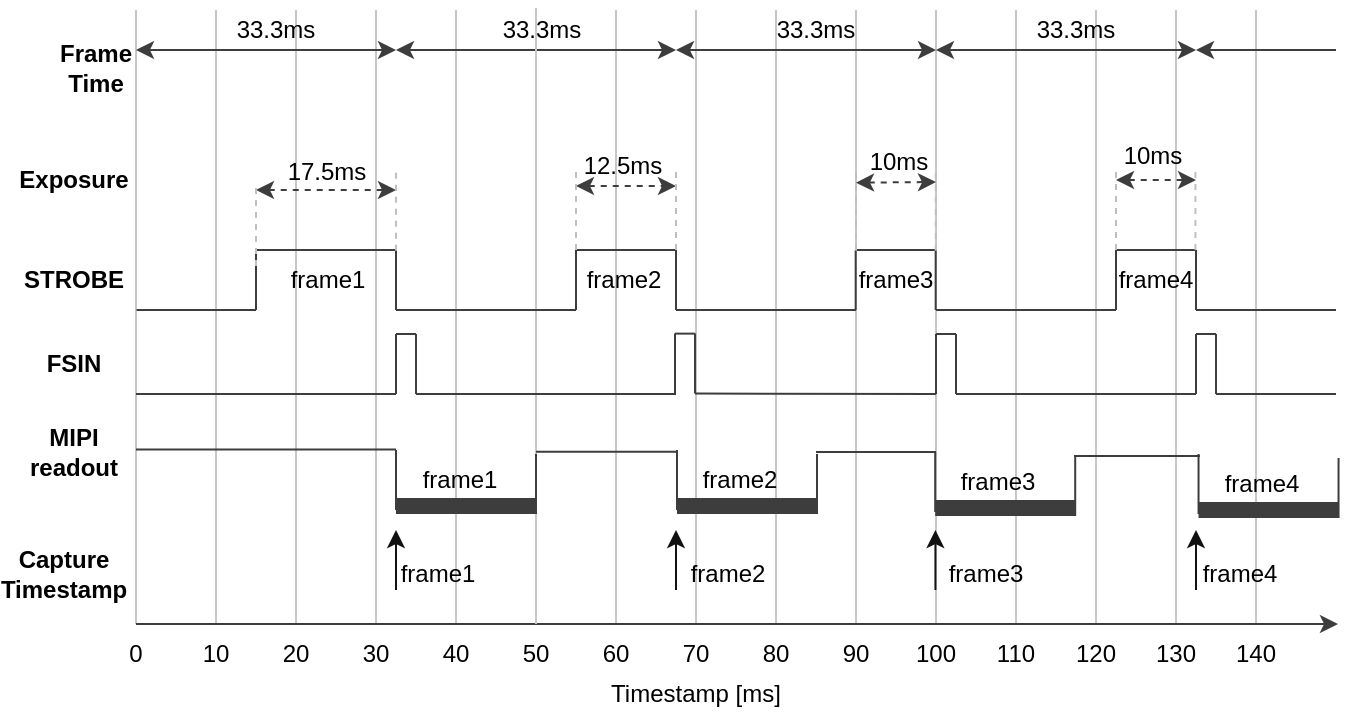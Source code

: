 <mxfile version="20.3.3" type="device"><diagram id="ZfFz8FX2KWRzMvGw99M6" name="Page-1"><mxGraphModel dx="836" dy="442" grid="1" gridSize="10" guides="1" tooltips="1" connect="1" arrows="1" fold="1" page="1" pageScale="1" pageWidth="850" pageHeight="1100" math="0" shadow="0"><root><mxCell id="0"/><mxCell id="1" parent="0"/><mxCell id="2MlRJaXZFY16h2iLMxN5-1" value="" style="endArrow=none;html=1;rounded=0;strokeColor=#C7C7C7;exitX=0.5;exitY=0;exitDx=0;exitDy=0;" parent="1" source="2MlRJaXZFY16h2iLMxN5-36" edge="1"><mxGeometry width="50" height="50" relative="1" as="geometry"><mxPoint x="160" y="520" as="sourcePoint"/><mxPoint x="160" y="120" as="targetPoint"/></mxGeometry></mxCell><mxCell id="2MlRJaXZFY16h2iLMxN5-2" value="" style="endArrow=none;html=1;rounded=0;strokeColor=#C7C7C7;exitX=0.5;exitY=0;exitDx=0;exitDy=0;" parent="1" source="2MlRJaXZFY16h2iLMxN5-17" edge="1"><mxGeometry width="50" height="50" relative="1" as="geometry"><mxPoint x="200" y="390" as="sourcePoint"/><mxPoint x="200" y="120" as="targetPoint"/></mxGeometry></mxCell><mxCell id="2MlRJaXZFY16h2iLMxN5-3" value="" style="endArrow=none;html=1;rounded=0;strokeColor=#C7C7C7;exitX=0.5;exitY=0;exitDx=0;exitDy=0;" parent="1" source="2MlRJaXZFY16h2iLMxN5-18" edge="1"><mxGeometry width="50" height="50" relative="1" as="geometry"><mxPoint x="240" y="390" as="sourcePoint"/><mxPoint x="240" y="120" as="targetPoint"/></mxGeometry></mxCell><mxCell id="2MlRJaXZFY16h2iLMxN5-4" value="" style="endArrow=none;html=1;rounded=0;strokeColor=#C7C7C7;exitX=0.5;exitY=0;exitDx=0;exitDy=0;" parent="1" source="2MlRJaXZFY16h2iLMxN5-19" edge="1"><mxGeometry width="50" height="50" relative="1" as="geometry"><mxPoint x="280" y="520" as="sourcePoint"/><mxPoint x="280" y="120" as="targetPoint"/></mxGeometry></mxCell><mxCell id="2MlRJaXZFY16h2iLMxN5-5" value="" style="endArrow=none;html=1;rounded=0;strokeColor=#C7C7C7;exitX=0.5;exitY=0;exitDx=0;exitDy=0;" parent="1" source="2MlRJaXZFY16h2iLMxN5-22" edge="1"><mxGeometry width="50" height="50" relative="1" as="geometry"><mxPoint x="320" y="520" as="sourcePoint"/><mxPoint x="320" y="120" as="targetPoint"/></mxGeometry></mxCell><mxCell id="2MlRJaXZFY16h2iLMxN5-7" value="" style="endArrow=none;html=1;rounded=0;strokeColor=#C7C7C7;exitX=0.5;exitY=0;exitDx=0;exitDy=0;" parent="1" source="2MlRJaXZFY16h2iLMxN5-24" edge="1"><mxGeometry width="50" height="50" relative="1" as="geometry"><mxPoint x="400" y="520" as="sourcePoint"/><mxPoint x="400" y="120" as="targetPoint"/></mxGeometry></mxCell><mxCell id="2MlRJaXZFY16h2iLMxN5-8" value="" style="endArrow=none;html=1;rounded=0;strokeColor=#C7C7C7;exitX=0.5;exitY=0;exitDx=0;exitDy=0;" parent="1" source="2MlRJaXZFY16h2iLMxN5-25" edge="1"><mxGeometry width="50" height="50" relative="1" as="geometry"><mxPoint x="440" y="520" as="sourcePoint"/><mxPoint x="440" y="120" as="targetPoint"/></mxGeometry></mxCell><mxCell id="2MlRJaXZFY16h2iLMxN5-9" value="" style="endArrow=none;html=1;rounded=0;strokeColor=#C7C7C7;exitX=0.5;exitY=0;exitDx=0;exitDy=0;" parent="1" source="2MlRJaXZFY16h2iLMxN5-26" edge="1"><mxGeometry width="50" height="50" relative="1" as="geometry"><mxPoint x="480" y="520" as="sourcePoint"/><mxPoint x="480" y="120" as="targetPoint"/></mxGeometry></mxCell><mxCell id="2MlRJaXZFY16h2iLMxN5-10" value="" style="endArrow=none;html=1;rounded=0;strokeColor=#C7C7C7;" parent="1" source="2MlRJaXZFY16h2iLMxN5-27" edge="1"><mxGeometry width="50" height="50" relative="1" as="geometry"><mxPoint x="520" y="520" as="sourcePoint"/><mxPoint x="520" y="120" as="targetPoint"/></mxGeometry></mxCell><mxCell id="2MlRJaXZFY16h2iLMxN5-11" value="" style="endArrow=none;html=1;rounded=0;strokeColor=#C7C7C7;exitX=0.5;exitY=0;exitDx=0;exitDy=0;" parent="1" source="2MlRJaXZFY16h2iLMxN5-28" edge="1"><mxGeometry width="50" height="50" relative="1" as="geometry"><mxPoint x="560" y="380" as="sourcePoint"/><mxPoint x="560" y="120" as="targetPoint"/></mxGeometry></mxCell><mxCell id="2MlRJaXZFY16h2iLMxN5-12" value="" style="endArrow=none;html=1;rounded=0;strokeColor=#C7C7C7;exitX=0.5;exitY=0;exitDx=0;exitDy=0;" parent="1" source="2MlRJaXZFY16h2iLMxN5-29" edge="1"><mxGeometry width="50" height="50" relative="1" as="geometry"><mxPoint x="600" y="520" as="sourcePoint"/><mxPoint x="600" y="120" as="targetPoint"/></mxGeometry></mxCell><mxCell id="2MlRJaXZFY16h2iLMxN5-13" value="" style="endArrow=none;html=1;rounded=0;strokeColor=#C7C7C7;exitX=0.5;exitY=0;exitDx=0;exitDy=0;" parent="1" source="2MlRJaXZFY16h2iLMxN5-30" edge="1"><mxGeometry width="50" height="50" relative="1" as="geometry"><mxPoint x="640" y="520" as="sourcePoint"/><mxPoint x="640" y="120" as="targetPoint"/></mxGeometry></mxCell><mxCell id="2MlRJaXZFY16h2iLMxN5-14" value="" style="endArrow=none;html=1;rounded=0;strokeColor=#C7C7C7;exitX=0.5;exitY=0;exitDx=0;exitDy=0;" parent="1" source="2MlRJaXZFY16h2iLMxN5-31" edge="1"><mxGeometry width="50" height="50" relative="1" as="geometry"><mxPoint x="680" y="520" as="sourcePoint"/><mxPoint x="680" y="120" as="targetPoint"/></mxGeometry></mxCell><mxCell id="2MlRJaXZFY16h2iLMxN5-15" value="" style="endArrow=none;html=1;rounded=0;strokeColor=#C7C7C7;exitX=0.5;exitY=0;exitDx=0;exitDy=0;" parent="1" source="2MlRJaXZFY16h2iLMxN5-32" edge="1"><mxGeometry width="50" height="50" relative="1" as="geometry"><mxPoint x="720" y="520" as="sourcePoint"/><mxPoint x="720" y="120" as="targetPoint"/></mxGeometry></mxCell><mxCell id="2MlRJaXZFY16h2iLMxN5-17" value="&lt;div&gt;10&lt;/div&gt;" style="text;html=1;strokeColor=none;fillColor=none;align=center;verticalAlign=middle;whiteSpace=wrap;rounded=0;" parent="1" vertex="1"><mxGeometry x="170" y="427" width="60" height="30" as="geometry"/></mxCell><mxCell id="2MlRJaXZFY16h2iLMxN5-18" value="&lt;div&gt;20&lt;/div&gt;" style="text;html=1;strokeColor=none;fillColor=none;align=center;verticalAlign=middle;whiteSpace=wrap;rounded=0;" parent="1" vertex="1"><mxGeometry x="210" y="427" width="60" height="30" as="geometry"/></mxCell><mxCell id="2MlRJaXZFY16h2iLMxN5-19" value="30" style="text;html=1;strokeColor=none;fillColor=none;align=center;verticalAlign=middle;whiteSpace=wrap;rounded=0;" parent="1" vertex="1"><mxGeometry x="250" y="427" width="60" height="30" as="geometry"/></mxCell><mxCell id="2MlRJaXZFY16h2iLMxN5-20" value="" style="endArrow=classic;html=1;rounded=0;strokeColor=#3D3D3D;strokeWidth=1;entryX=1;entryY=0;entryDx=0;entryDy=0;exitX=0.5;exitY=0;exitDx=0;exitDy=0;" parent="1" source="2MlRJaXZFY16h2iLMxN5-36" edge="1"><mxGeometry width="50" height="50" relative="1" as="geometry"><mxPoint x="171" y="427" as="sourcePoint"/><mxPoint x="761" y="427.0" as="targetPoint"/></mxGeometry></mxCell><mxCell id="2MlRJaXZFY16h2iLMxN5-21" value="Timestamp [ms]" style="text;html=1;strokeColor=none;fillColor=none;align=center;verticalAlign=middle;whiteSpace=wrap;rounded=0;" parent="1" vertex="1"><mxGeometry x="390" y="447" width="100" height="30" as="geometry"/></mxCell><mxCell id="2MlRJaXZFY16h2iLMxN5-22" value="40" style="text;html=1;strokeColor=none;fillColor=none;align=center;verticalAlign=middle;whiteSpace=wrap;rounded=0;" parent="1" vertex="1"><mxGeometry x="290" y="427" width="60" height="30" as="geometry"/></mxCell><mxCell id="2MlRJaXZFY16h2iLMxN5-23" value="50" style="text;html=1;strokeColor=none;fillColor=none;align=center;verticalAlign=middle;whiteSpace=wrap;rounded=0;" parent="1" vertex="1"><mxGeometry x="330" y="427" width="60" height="30" as="geometry"/></mxCell><mxCell id="2MlRJaXZFY16h2iLMxN5-24" value="60" style="text;html=1;strokeColor=none;fillColor=none;align=center;verticalAlign=middle;whiteSpace=wrap;rounded=0;" parent="1" vertex="1"><mxGeometry x="370" y="427" width="60" height="30" as="geometry"/></mxCell><mxCell id="2MlRJaXZFY16h2iLMxN5-25" value="70" style="text;html=1;strokeColor=none;fillColor=none;align=center;verticalAlign=middle;whiteSpace=wrap;rounded=0;" parent="1" vertex="1"><mxGeometry x="410" y="427" width="60" height="30" as="geometry"/></mxCell><mxCell id="2MlRJaXZFY16h2iLMxN5-26" value="80" style="text;html=1;strokeColor=none;fillColor=none;align=center;verticalAlign=middle;whiteSpace=wrap;rounded=0;" parent="1" vertex="1"><mxGeometry x="450" y="427" width="60" height="30" as="geometry"/></mxCell><mxCell id="2MlRJaXZFY16h2iLMxN5-27" value="90" style="text;html=1;strokeColor=none;fillColor=none;align=center;verticalAlign=middle;whiteSpace=wrap;rounded=0;" parent="1" vertex="1"><mxGeometry x="490" y="427" width="60" height="30" as="geometry"/></mxCell><mxCell id="2MlRJaXZFY16h2iLMxN5-28" value="100" style="text;html=1;strokeColor=none;fillColor=none;align=center;verticalAlign=middle;whiteSpace=wrap;rounded=0;" parent="1" vertex="1"><mxGeometry x="530" y="427" width="60" height="30" as="geometry"/></mxCell><mxCell id="2MlRJaXZFY16h2iLMxN5-29" value="110" style="text;html=1;strokeColor=none;fillColor=none;align=center;verticalAlign=middle;whiteSpace=wrap;rounded=0;" parent="1" vertex="1"><mxGeometry x="570" y="427" width="60" height="30" as="geometry"/></mxCell><mxCell id="2MlRJaXZFY16h2iLMxN5-30" value="120" style="text;html=1;strokeColor=none;fillColor=none;align=center;verticalAlign=middle;whiteSpace=wrap;rounded=0;" parent="1" vertex="1"><mxGeometry x="610" y="427" width="60" height="30" as="geometry"/></mxCell><mxCell id="2MlRJaXZFY16h2iLMxN5-31" value="130" style="text;html=1;strokeColor=none;fillColor=none;align=center;verticalAlign=middle;whiteSpace=wrap;rounded=0;" parent="1" vertex="1"><mxGeometry x="650" y="427" width="60" height="30" as="geometry"/></mxCell><mxCell id="2MlRJaXZFY16h2iLMxN5-32" value="140" style="text;html=1;strokeColor=none;fillColor=none;align=center;verticalAlign=middle;whiteSpace=wrap;rounded=0;" parent="1" vertex="1"><mxGeometry x="690" y="427" width="60" height="30" as="geometry"/></mxCell><mxCell id="2MlRJaXZFY16h2iLMxN5-36" value="0" style="text;html=1;strokeColor=none;fillColor=none;align=center;verticalAlign=middle;whiteSpace=wrap;rounded=0;" parent="1" vertex="1"><mxGeometry x="130" y="427" width="60" height="30" as="geometry"/></mxCell><mxCell id="2MlRJaXZFY16h2iLMxN5-37" value="" style="endArrow=classic;startArrow=classic;html=1;rounded=0;strokeColor=#3D3D3D;strokeWidth=1;" parent="1" edge="1"><mxGeometry width="50" height="50" relative="1" as="geometry"><mxPoint x="160" y="140" as="sourcePoint"/><mxPoint x="290" y="140" as="targetPoint"/></mxGeometry></mxCell><mxCell id="2MlRJaXZFY16h2iLMxN5-38" value="" style="endArrow=classic;startArrow=classic;html=1;rounded=0;strokeColor=#3D3D3D;strokeWidth=1;" parent="1" edge="1"><mxGeometry width="50" height="50" relative="1" as="geometry"><mxPoint x="290" y="140" as="sourcePoint"/><mxPoint x="430" y="140" as="targetPoint"/></mxGeometry></mxCell><mxCell id="2MlRJaXZFY16h2iLMxN5-39" value="" style="endArrow=classic;startArrow=classic;html=1;rounded=0;strokeColor=#3D3D3D;strokeWidth=1;" parent="1" edge="1"><mxGeometry width="50" height="50" relative="1" as="geometry"><mxPoint x="430" y="140" as="sourcePoint"/><mxPoint x="560" y="140" as="targetPoint"/></mxGeometry></mxCell><mxCell id="2MlRJaXZFY16h2iLMxN5-40" value="" style="endArrow=classic;startArrow=classic;html=1;rounded=0;strokeColor=#3D3D3D;strokeWidth=1;" parent="1" edge="1"><mxGeometry width="50" height="50" relative="1" as="geometry"><mxPoint x="560" y="140" as="sourcePoint"/><mxPoint x="690" y="140" as="targetPoint"/></mxGeometry></mxCell><mxCell id="2MlRJaXZFY16h2iLMxN5-44" value="33.3ms" style="text;html=1;strokeColor=none;fillColor=none;align=center;verticalAlign=middle;whiteSpace=wrap;rounded=0;" parent="1" vertex="1"><mxGeometry x="200" y="115" width="60" height="30" as="geometry"/></mxCell><mxCell id="2MlRJaXZFY16h2iLMxN5-45" value="33.3ms" style="text;html=1;strokeColor=none;fillColor=none;align=center;verticalAlign=middle;whiteSpace=wrap;rounded=0;" parent="1" vertex="1"><mxGeometry x="333" y="115" width="60" height="30" as="geometry"/></mxCell><mxCell id="2MlRJaXZFY16h2iLMxN5-46" value="" style="endArrow=none;html=1;rounded=0;strokeColor=#C7C7C7;exitX=0.5;exitY=0;exitDx=0;exitDy=0;" parent="1" source="2MlRJaXZFY16h2iLMxN5-23" edge="1"><mxGeometry width="50" height="50" relative="1" as="geometry"><mxPoint x="360" y="430" as="sourcePoint"/><mxPoint x="360" y="119" as="targetPoint"/></mxGeometry></mxCell><mxCell id="2MlRJaXZFY16h2iLMxN5-49" value="33.3ms" style="text;html=1;strokeColor=none;fillColor=none;align=center;verticalAlign=middle;whiteSpace=wrap;rounded=0;" parent="1" vertex="1"><mxGeometry x="470" y="115" width="60" height="30" as="geometry"/></mxCell><mxCell id="2MlRJaXZFY16h2iLMxN5-50" value="33.3ms" style="text;html=1;strokeColor=none;fillColor=none;align=center;verticalAlign=middle;whiteSpace=wrap;rounded=0;" parent="1" vertex="1"><mxGeometry x="600" y="115" width="60" height="30" as="geometry"/></mxCell><mxCell id="2MlRJaXZFY16h2iLMxN5-51" value="" style="endArrow=classic;html=1;rounded=0;strokeColor=#3D3D3D;strokeWidth=1;" parent="1" edge="1"><mxGeometry width="50" height="50" relative="1" as="geometry"><mxPoint x="760" y="140" as="sourcePoint"/><mxPoint x="690" y="140" as="targetPoint"/></mxGeometry></mxCell><mxCell id="2MlRJaXZFY16h2iLMxN5-52" value="Exposure" style="text;html=1;strokeColor=none;fillColor=none;align=center;verticalAlign=middle;whiteSpace=wrap;rounded=0;fontStyle=1" parent="1" vertex="1"><mxGeometry x="99" y="190" width="60" height="30" as="geometry"/></mxCell><mxCell id="2MlRJaXZFY16h2iLMxN5-53" value="&lt;b&gt;Frame Time&lt;/b&gt;" style="text;html=1;strokeColor=none;fillColor=none;align=center;verticalAlign=middle;whiteSpace=wrap;rounded=0;" parent="1" vertex="1"><mxGeometry x="110" y="134" width="60" height="30" as="geometry"/></mxCell><mxCell id="2MlRJaXZFY16h2iLMxN5-54" value="STROBE" style="text;html=1;strokeColor=none;fillColor=none;align=center;verticalAlign=middle;whiteSpace=wrap;rounded=0;fontStyle=1" parent="1" vertex="1"><mxGeometry x="99" y="240" width="60" height="30" as="geometry"/></mxCell><mxCell id="2MlRJaXZFY16h2iLMxN5-55" value="&lt;div&gt;MIPI&lt;/div&gt;&lt;div&gt;readout&lt;br&gt;&lt;/div&gt;" style="text;html=1;strokeColor=none;fillColor=none;align=center;verticalAlign=middle;whiteSpace=wrap;rounded=0;fontStyle=1" parent="1" vertex="1"><mxGeometry x="99" y="326" width="60" height="30" as="geometry"/></mxCell><mxCell id="2MlRJaXZFY16h2iLMxN5-56" value="&lt;div&gt;Capture&lt;/div&gt;&lt;div&gt;Timestamp&lt;br&gt;&lt;/div&gt;" style="text;html=1;strokeColor=none;fillColor=none;align=center;verticalAlign=middle;whiteSpace=wrap;rounded=0;fontStyle=1" parent="1" vertex="1"><mxGeometry x="94" y="387" width="60" height="30" as="geometry"/></mxCell><mxCell id="2MlRJaXZFY16h2iLMxN5-58" value="" style="endArrow=none;html=1;rounded=0;strokeColor=#3D3D3D;strokeWidth=1;exitX=1.021;exitY=1;exitDx=0;exitDy=0;exitPerimeter=0;" parent="1" source="2MlRJaXZFY16h2iLMxN5-54" edge="1"><mxGeometry width="50" height="50" relative="1" as="geometry"><mxPoint x="159" y="268" as="sourcePoint"/><mxPoint x="220" y="270" as="targetPoint"/></mxGeometry></mxCell><mxCell id="2MlRJaXZFY16h2iLMxN5-60" value="" style="endArrow=none;html=1;rounded=0;strokeColor=#3D3D3D;strokeWidth=1;" parent="1" edge="1"><mxGeometry width="50" height="50" relative="1" as="geometry"><mxPoint x="220" y="240" as="sourcePoint"/><mxPoint x="220" y="270" as="targetPoint"/></mxGeometry></mxCell><mxCell id="2MlRJaXZFY16h2iLMxN5-61" value="" style="endArrow=none;html=1;rounded=0;strokeColor=#3D3D3D;strokeWidth=1;" parent="1" edge="1"><mxGeometry width="50" height="50" relative="1" as="geometry"><mxPoint x="220" y="240" as="sourcePoint"/><mxPoint x="290" y="240" as="targetPoint"/></mxGeometry></mxCell><mxCell id="2MlRJaXZFY16h2iLMxN5-62" value="" style="endArrow=none;html=1;rounded=0;strokeColor=#3D3D3D;strokeWidth=1;" parent="1" edge="1"><mxGeometry width="50" height="50" relative="1" as="geometry"><mxPoint x="290" y="240" as="sourcePoint"/><mxPoint x="290" y="270" as="targetPoint"/></mxGeometry></mxCell><mxCell id="2MlRJaXZFY16h2iLMxN5-63" value="" style="endArrow=none;html=1;rounded=0;strokeColor=#3D3D3D;strokeWidth=1;" parent="1" edge="1"><mxGeometry width="50" height="50" relative="1" as="geometry"><mxPoint x="290" y="270" as="sourcePoint"/><mxPoint x="380" y="270" as="targetPoint"/></mxGeometry></mxCell><mxCell id="2MlRJaXZFY16h2iLMxN5-64" value="" style="endArrow=none;html=1;rounded=0;strokeColor=#3D3D3D;strokeWidth=1;" parent="1" edge="1"><mxGeometry width="50" height="50" relative="1" as="geometry"><mxPoint x="380" y="240" as="sourcePoint"/><mxPoint x="380" y="270" as="targetPoint"/></mxGeometry></mxCell><mxCell id="2MlRJaXZFY16h2iLMxN5-65" value="" style="endArrow=none;html=1;rounded=0;strokeColor=#3D3D3D;strokeWidth=1;" parent="1" edge="1"><mxGeometry width="50" height="50" relative="1" as="geometry"><mxPoint x="380" y="240" as="sourcePoint"/><mxPoint x="430" y="240" as="targetPoint"/></mxGeometry></mxCell><mxCell id="2MlRJaXZFY16h2iLMxN5-66" value="" style="endArrow=none;html=1;rounded=0;strokeColor=#3D3D3D;strokeWidth=1;" parent="1" edge="1"><mxGeometry width="50" height="50" relative="1" as="geometry"><mxPoint x="430" y="240" as="sourcePoint"/><mxPoint x="430" y="270" as="targetPoint"/></mxGeometry></mxCell><mxCell id="2MlRJaXZFY16h2iLMxN5-67" value="" style="endArrow=none;html=1;rounded=0;strokeColor=#3D3D3D;strokeWidth=1;" parent="1" edge="1"><mxGeometry width="50" height="50" relative="1" as="geometry"><mxPoint x="430" y="270" as="sourcePoint"/><mxPoint x="520" y="270" as="targetPoint"/></mxGeometry></mxCell><mxCell id="2MlRJaXZFY16h2iLMxN5-68" value="" style="endArrow=none;html=1;rounded=0;strokeColor=#3D3D3D;strokeWidth=1;" parent="1" edge="1"><mxGeometry width="50" height="50" relative="1" as="geometry"><mxPoint x="520" y="240" as="sourcePoint"/><mxPoint x="560" y="240" as="targetPoint"/></mxGeometry></mxCell><mxCell id="2MlRJaXZFY16h2iLMxN5-69" value="" style="endArrow=none;html=1;rounded=0;strokeColor=#3D3D3D;strokeWidth=1;" parent="1" edge="1"><mxGeometry width="50" height="50" relative="1" as="geometry"><mxPoint x="519.83" y="240" as="sourcePoint"/><mxPoint x="519.83" y="270" as="targetPoint"/></mxGeometry></mxCell><mxCell id="2MlRJaXZFY16h2iLMxN5-70" value="" style="endArrow=none;html=1;rounded=0;strokeColor=#3D3D3D;strokeWidth=1;" parent="1" edge="1"><mxGeometry width="50" height="50" relative="1" as="geometry"><mxPoint x="559.83" y="240" as="sourcePoint"/><mxPoint x="559.83" y="270" as="targetPoint"/></mxGeometry></mxCell><mxCell id="2MlRJaXZFY16h2iLMxN5-71" value="" style="endArrow=none;html=1;rounded=0;strokeColor=#3D3D3D;strokeWidth=1;" parent="1" edge="1"><mxGeometry width="50" height="50" relative="1" as="geometry"><mxPoint x="560" y="270" as="sourcePoint"/><mxPoint x="650" y="270" as="targetPoint"/></mxGeometry></mxCell><mxCell id="2MlRJaXZFY16h2iLMxN5-72" value="" style="endArrow=none;html=1;rounded=0;strokeColor=#3D3D3D;strokeWidth=1;" parent="1" edge="1"><mxGeometry width="50" height="50" relative="1" as="geometry"><mxPoint x="650" y="240" as="sourcePoint"/><mxPoint x="650" y="270" as="targetPoint"/></mxGeometry></mxCell><mxCell id="2MlRJaXZFY16h2iLMxN5-73" value="" style="endArrow=none;html=1;rounded=0;strokeColor=#3D3D3D;strokeWidth=1;" parent="1" edge="1"><mxGeometry width="50" height="50" relative="1" as="geometry"><mxPoint x="650" y="240" as="sourcePoint"/><mxPoint x="690" y="240" as="targetPoint"/></mxGeometry></mxCell><mxCell id="2MlRJaXZFY16h2iLMxN5-74" value="" style="endArrow=none;html=1;rounded=0;strokeColor=#3D3D3D;strokeWidth=1;" parent="1" edge="1"><mxGeometry width="50" height="50" relative="1" as="geometry"><mxPoint x="690.0" y="240" as="sourcePoint"/><mxPoint x="690.0" y="270" as="targetPoint"/></mxGeometry></mxCell><mxCell id="2MlRJaXZFY16h2iLMxN5-75" value="" style="endArrow=none;html=1;rounded=0;strokeColor=#3D3D3D;strokeWidth=1;" parent="1" edge="1"><mxGeometry width="50" height="50" relative="1" as="geometry"><mxPoint x="690" y="270" as="sourcePoint"/><mxPoint x="760" y="270" as="targetPoint"/></mxGeometry></mxCell><mxCell id="2MlRJaXZFY16h2iLMxN5-76" value="" style="endArrow=classic;startArrow=classic;html=1;rounded=0;strokeColor=#3D3D3D;strokeWidth=1;dashed=1;" parent="1" edge="1"><mxGeometry width="50" height="50" relative="1" as="geometry"><mxPoint x="220" y="210" as="sourcePoint"/><mxPoint x="290" y="210" as="targetPoint"/></mxGeometry></mxCell><mxCell id="2MlRJaXZFY16h2iLMxN5-77" value="17.5ms" style="text;html=1;strokeColor=none;fillColor=none;align=center;verticalAlign=middle;whiteSpace=wrap;rounded=0;" parent="1" vertex="1"><mxGeometry x="234" y="193" width="43" height="15" as="geometry"/></mxCell><mxCell id="2MlRJaXZFY16h2iLMxN5-78" value="" style="endArrow=classic;startArrow=classic;html=1;rounded=0;strokeColor=#3D3D3D;strokeWidth=1;dashed=1;" parent="1" edge="1"><mxGeometry width="50" height="50" relative="1" as="geometry"><mxPoint x="380" y="208" as="sourcePoint"/><mxPoint x="430" y="208" as="targetPoint"/></mxGeometry></mxCell><mxCell id="2MlRJaXZFY16h2iLMxN5-79" value="&lt;div&gt;12.5ms&lt;/div&gt;" style="text;html=1;strokeColor=none;fillColor=none;align=center;verticalAlign=middle;whiteSpace=wrap;rounded=0;" parent="1" vertex="1"><mxGeometry x="382" y="190" width="43" height="15" as="geometry"/></mxCell><mxCell id="2MlRJaXZFY16h2iLMxN5-80" value="" style="endArrow=classic;startArrow=classic;html=1;rounded=0;strokeColor=#3D3D3D;strokeWidth=1;dashed=1;" parent="1" edge="1"><mxGeometry width="50" height="50" relative="1" as="geometry"><mxPoint x="520" y="206.33" as="sourcePoint"/><mxPoint x="560" y="206" as="targetPoint"/></mxGeometry></mxCell><mxCell id="2MlRJaXZFY16h2iLMxN5-81" value="&lt;div&gt;10ms&lt;/div&gt;" style="text;html=1;strokeColor=none;fillColor=none;align=center;verticalAlign=middle;whiteSpace=wrap;rounded=0;" parent="1" vertex="1"><mxGeometry x="520" y="188.33" width="43" height="15" as="geometry"/></mxCell><mxCell id="2MlRJaXZFY16h2iLMxN5-82" value="" style="endArrow=classic;startArrow=classic;html=1;rounded=0;strokeColor=#3D3D3D;strokeWidth=1;dashed=1;" parent="1" edge="1"><mxGeometry width="50" height="50" relative="1" as="geometry"><mxPoint x="650" y="205" as="sourcePoint"/><mxPoint x="690" y="205" as="targetPoint"/></mxGeometry></mxCell><mxCell id="2MlRJaXZFY16h2iLMxN5-83" value="&lt;div&gt;10ms&lt;/div&gt;" style="text;html=1;strokeColor=none;fillColor=none;align=center;verticalAlign=middle;whiteSpace=wrap;rounded=0;" parent="1" vertex="1"><mxGeometry x="647" y="185.33" width="43" height="15" as="geometry"/></mxCell><mxCell id="2MlRJaXZFY16h2iLMxN5-84" value="" style="endArrow=none;dashed=1;html=1;rounded=0;strokeColor=#BFBFBF;strokeWidth=1;" parent="1" edge="1"><mxGeometry width="50" height="50" relative="1" as="geometry"><mxPoint x="380" y="240" as="sourcePoint"/><mxPoint x="380" y="200" as="targetPoint"/></mxGeometry></mxCell><mxCell id="2MlRJaXZFY16h2iLMxN5-85" value="" style="endArrow=none;dashed=1;html=1;rounded=0;strokeColor=#BFBFBF;strokeWidth=1;" parent="1" edge="1"><mxGeometry width="50" height="50" relative="1" as="geometry"><mxPoint x="430" y="240" as="sourcePoint"/><mxPoint x="430" y="200" as="targetPoint"/></mxGeometry></mxCell><mxCell id="2MlRJaXZFY16h2iLMxN5-86" value="" style="endArrow=none;dashed=1;html=1;rounded=0;strokeColor=#BFBFBF;strokeWidth=1;" parent="1" edge="1"><mxGeometry width="50" height="50" relative="1" as="geometry"><mxPoint x="520" y="240.33" as="sourcePoint"/><mxPoint x="520" y="200.33" as="targetPoint"/></mxGeometry></mxCell><mxCell id="2MlRJaXZFY16h2iLMxN5-87" value="" style="endArrow=none;dashed=1;html=1;rounded=0;strokeColor=#BFBFBF;strokeWidth=1;" parent="1" edge="1"><mxGeometry width="50" height="50" relative="1" as="geometry"><mxPoint x="559.86" y="240.33" as="sourcePoint"/><mxPoint x="559.86" y="200.33" as="targetPoint"/></mxGeometry></mxCell><mxCell id="2MlRJaXZFY16h2iLMxN5-88" value="" style="endArrow=none;dashed=1;html=1;rounded=0;strokeColor=#BFBFBF;strokeWidth=1;" parent="1" edge="1"><mxGeometry width="50" height="50" relative="1" as="geometry"><mxPoint x="650" y="240" as="sourcePoint"/><mxPoint x="650" y="200" as="targetPoint"/></mxGeometry></mxCell><mxCell id="2MlRJaXZFY16h2iLMxN5-89" value="" style="endArrow=none;dashed=1;html=1;rounded=0;strokeColor=#BFBFBF;strokeWidth=1;" parent="1" edge="1"><mxGeometry width="50" height="50" relative="1" as="geometry"><mxPoint x="689.72" y="240" as="sourcePoint"/><mxPoint x="689.72" y="200" as="targetPoint"/></mxGeometry></mxCell><mxCell id="2MlRJaXZFY16h2iLMxN5-90" value="" style="endArrow=none;dashed=1;html=1;rounded=0;strokeColor=#BFBFBF;strokeWidth=1;" parent="1" edge="1"><mxGeometry width="50" height="50" relative="1" as="geometry"><mxPoint x="220" y="248" as="sourcePoint"/><mxPoint x="220" y="208" as="targetPoint"/></mxGeometry></mxCell><mxCell id="2MlRJaXZFY16h2iLMxN5-91" value="" style="endArrow=none;dashed=1;html=1;rounded=0;strokeColor=#BFBFBF;strokeWidth=1;" parent="1" edge="1"><mxGeometry width="50" height="50" relative="1" as="geometry"><mxPoint x="290" y="240.33" as="sourcePoint"/><mxPoint x="290" y="200.33" as="targetPoint"/></mxGeometry></mxCell><mxCell id="2MlRJaXZFY16h2iLMxN5-92" value="FSIN" style="text;html=1;strokeColor=none;fillColor=none;align=center;verticalAlign=middle;whiteSpace=wrap;rounded=0;fontStyle=1" parent="1" vertex="1"><mxGeometry x="99" y="282" width="60" height="30" as="geometry"/></mxCell><mxCell id="2MlRJaXZFY16h2iLMxN5-93" value="frame1" style="text;html=1;strokeColor=none;fillColor=none;align=center;verticalAlign=middle;whiteSpace=wrap;rounded=0;fontStyle=0" parent="1" vertex="1"><mxGeometry x="225.5" y="240" width="60" height="30" as="geometry"/></mxCell><mxCell id="2MlRJaXZFY16h2iLMxN5-94" value="&lt;div&gt;frame2&lt;/div&gt;" style="text;html=1;strokeColor=none;fillColor=none;align=center;verticalAlign=middle;whiteSpace=wrap;rounded=0;fontStyle=0" parent="1" vertex="1"><mxGeometry x="373.5" y="240" width="60" height="30" as="geometry"/></mxCell><mxCell id="2MlRJaXZFY16h2iLMxN5-95" value="frame3" style="text;html=1;strokeColor=none;fillColor=none;align=center;verticalAlign=middle;whiteSpace=wrap;rounded=0;fontStyle=0" parent="1" vertex="1"><mxGeometry x="509.5" y="240" width="60" height="30" as="geometry"/></mxCell><mxCell id="2MlRJaXZFY16h2iLMxN5-96" value="frame4" style="text;html=1;strokeColor=none;fillColor=none;align=center;verticalAlign=middle;whiteSpace=wrap;rounded=0;fontStyle=0" parent="1" vertex="1"><mxGeometry x="639.5" y="240" width="60" height="30" as="geometry"/></mxCell><mxCell id="2MlRJaXZFY16h2iLMxN5-97" value="" style="endArrow=none;html=1;rounded=0;strokeColor=#3D3D3D;strokeWidth=1;exitX=1.021;exitY=1;exitDx=0;exitDy=0;exitPerimeter=0;" parent="1" edge="1"><mxGeometry width="50" height="50" relative="1" as="geometry"><mxPoint x="160" y="312" as="sourcePoint"/><mxPoint x="290" y="312" as="targetPoint"/></mxGeometry></mxCell><mxCell id="2MlRJaXZFY16h2iLMxN5-98" value="" style="endArrow=none;html=1;rounded=0;strokeColor=#3D3D3D;strokeWidth=1;" parent="1" edge="1"><mxGeometry width="50" height="50" relative="1" as="geometry"><mxPoint x="290.0" y="282" as="sourcePoint"/><mxPoint x="290.0" y="312" as="targetPoint"/></mxGeometry></mxCell><mxCell id="2MlRJaXZFY16h2iLMxN5-99" value="" style="endArrow=none;html=1;rounded=0;strokeColor=#3D3D3D;strokeWidth=1;exitX=1.021;exitY=1;exitDx=0;exitDy=0;exitPerimeter=0;" parent="1" edge="1"><mxGeometry width="50" height="50" relative="1" as="geometry"><mxPoint x="290.0" y="282" as="sourcePoint"/><mxPoint x="300" y="282" as="targetPoint"/></mxGeometry></mxCell><mxCell id="2MlRJaXZFY16h2iLMxN5-100" value="" style="endArrow=none;html=1;rounded=0;strokeColor=#3D3D3D;strokeWidth=1;" parent="1" edge="1"><mxGeometry width="50" height="50" relative="1" as="geometry"><mxPoint x="300" y="282" as="sourcePoint"/><mxPoint x="300" y="312" as="targetPoint"/></mxGeometry></mxCell><mxCell id="2MlRJaXZFY16h2iLMxN5-101" value="" style="endArrow=none;html=1;rounded=0;strokeColor=#3D3D3D;strokeWidth=1;exitX=1.021;exitY=1;exitDx=0;exitDy=0;exitPerimeter=0;" parent="1" edge="1"><mxGeometry width="50" height="50" relative="1" as="geometry"><mxPoint x="300.0" y="312" as="sourcePoint"/><mxPoint x="430" y="312" as="targetPoint"/></mxGeometry></mxCell><mxCell id="2MlRJaXZFY16h2iLMxN5-102" value="" style="endArrow=none;html=1;rounded=0;strokeColor=#3D3D3D;strokeWidth=1;" parent="1" edge="1"><mxGeometry width="50" height="50" relative="1" as="geometry"><mxPoint x="429.5" y="281.81" as="sourcePoint"/><mxPoint x="429.5" y="311.81" as="targetPoint"/></mxGeometry></mxCell><mxCell id="2MlRJaXZFY16h2iLMxN5-103" value="" style="endArrow=none;html=1;rounded=0;strokeColor=#3D3D3D;strokeWidth=1;exitX=1.021;exitY=1;exitDx=0;exitDy=0;exitPerimeter=0;" parent="1" edge="1"><mxGeometry width="50" height="50" relative="1" as="geometry"><mxPoint x="429.5" y="281.81" as="sourcePoint"/><mxPoint x="439.5" y="281.81" as="targetPoint"/></mxGeometry></mxCell><mxCell id="2MlRJaXZFY16h2iLMxN5-104" value="" style="endArrow=none;html=1;rounded=0;strokeColor=#3D3D3D;strokeWidth=1;" parent="1" edge="1"><mxGeometry width="50" height="50" relative="1" as="geometry"><mxPoint x="439.5" y="281.81" as="sourcePoint"/><mxPoint x="439.5" y="311.81" as="targetPoint"/></mxGeometry></mxCell><mxCell id="2MlRJaXZFY16h2iLMxN5-105" value="" style="endArrow=none;html=1;rounded=0;strokeColor=#3D3D3D;strokeWidth=1;exitX=1.021;exitY=1;exitDx=0;exitDy=0;exitPerimeter=0;" parent="1" edge="1"><mxGeometry width="50" height="50" relative="1" as="geometry"><mxPoint x="439.5" y="311.81" as="sourcePoint"/><mxPoint x="560" y="312" as="targetPoint"/></mxGeometry></mxCell><mxCell id="2MlRJaXZFY16h2iLMxN5-106" value="" style="endArrow=none;html=1;rounded=0;strokeColor=#3D3D3D;strokeWidth=1;" parent="1" edge="1"><mxGeometry width="50" height="50" relative="1" as="geometry"><mxPoint x="560" y="282" as="sourcePoint"/><mxPoint x="560" y="312" as="targetPoint"/></mxGeometry></mxCell><mxCell id="2MlRJaXZFY16h2iLMxN5-107" value="" style="endArrow=none;html=1;rounded=0;strokeColor=#3D3D3D;strokeWidth=1;exitX=1.021;exitY=1;exitDx=0;exitDy=0;exitPerimeter=0;" parent="1" edge="1"><mxGeometry width="50" height="50" relative="1" as="geometry"><mxPoint x="560" y="282" as="sourcePoint"/><mxPoint x="570" y="282" as="targetPoint"/></mxGeometry></mxCell><mxCell id="2MlRJaXZFY16h2iLMxN5-108" value="" style="endArrow=none;html=1;rounded=0;strokeColor=#3D3D3D;strokeWidth=1;" parent="1" edge="1"><mxGeometry width="50" height="50" relative="1" as="geometry"><mxPoint x="570" y="282" as="sourcePoint"/><mxPoint x="570" y="312" as="targetPoint"/></mxGeometry></mxCell><mxCell id="2MlRJaXZFY16h2iLMxN5-109" value="" style="endArrow=none;html=1;rounded=0;strokeColor=#3D3D3D;strokeWidth=1;exitX=1.021;exitY=1;exitDx=0;exitDy=0;exitPerimeter=0;" parent="1" edge="1"><mxGeometry width="50" height="50" relative="1" as="geometry"><mxPoint x="570" y="312" as="sourcePoint"/><mxPoint x="690" y="312" as="targetPoint"/></mxGeometry></mxCell><mxCell id="2MlRJaXZFY16h2iLMxN5-110" value="" style="endArrow=none;html=1;rounded=0;strokeColor=#3D3D3D;strokeWidth=1;" parent="1" edge="1"><mxGeometry width="50" height="50" relative="1" as="geometry"><mxPoint x="690" y="282" as="sourcePoint"/><mxPoint x="690" y="312" as="targetPoint"/></mxGeometry></mxCell><mxCell id="2MlRJaXZFY16h2iLMxN5-111" value="" style="endArrow=none;html=1;rounded=0;strokeColor=#3D3D3D;strokeWidth=1;exitX=1.021;exitY=1;exitDx=0;exitDy=0;exitPerimeter=0;" parent="1" edge="1"><mxGeometry width="50" height="50" relative="1" as="geometry"><mxPoint x="690" y="282" as="sourcePoint"/><mxPoint x="700" y="282" as="targetPoint"/></mxGeometry></mxCell><mxCell id="2MlRJaXZFY16h2iLMxN5-112" value="" style="endArrow=none;html=1;rounded=0;strokeColor=#3D3D3D;strokeWidth=1;" parent="1" edge="1"><mxGeometry width="50" height="50" relative="1" as="geometry"><mxPoint x="700" y="282" as="sourcePoint"/><mxPoint x="700" y="312" as="targetPoint"/></mxGeometry></mxCell><mxCell id="2MlRJaXZFY16h2iLMxN5-113" value="" style="endArrow=none;html=1;rounded=0;strokeColor=#3D3D3D;strokeWidth=1;exitX=1.021;exitY=1;exitDx=0;exitDy=0;exitPerimeter=0;" parent="1" edge="1"><mxGeometry width="50" height="50" relative="1" as="geometry"><mxPoint x="700" y="312" as="sourcePoint"/><mxPoint x="760" y="312" as="targetPoint"/></mxGeometry></mxCell><mxCell id="2MlRJaXZFY16h2iLMxN5-114" value="" style="endArrow=none;html=1;rounded=0;strokeColor=#3D3D3D;strokeWidth=1;exitX=1.021;exitY=1;exitDx=0;exitDy=0;exitPerimeter=0;" parent="1" edge="1"><mxGeometry width="50" height="50" relative="1" as="geometry"><mxPoint x="160" y="339.76" as="sourcePoint"/><mxPoint x="290" y="339.76" as="targetPoint"/></mxGeometry></mxCell><mxCell id="2MlRJaXZFY16h2iLMxN5-128" value="" style="endArrow=none;html=1;rounded=0;strokeColor=#3D3D3D;strokeWidth=1;" parent="1" edge="1"><mxGeometry width="50" height="50" relative="1" as="geometry"><mxPoint x="360" y="340.86" as="sourcePoint"/><mxPoint x="430" y="340.86" as="targetPoint"/></mxGeometry></mxCell><mxCell id="2MlRJaXZFY16h2iLMxN5-138" value="" style="endArrow=none;html=1;rounded=0;strokeColor=#3D3D3D;strokeWidth=1;" parent="1" edge="1"><mxGeometry width="50" height="50" relative="1" as="geometry"><mxPoint x="500" y="341" as="sourcePoint"/><mxPoint x="560" y="341" as="targetPoint"/></mxGeometry></mxCell><mxCell id="2MlRJaXZFY16h2iLMxN5-143" value="" style="endArrow=none;html=1;rounded=0;strokeColor=#3D3D3D;strokeWidth=1;" parent="1" edge="1"><mxGeometry width="50" height="50" relative="1" as="geometry"><mxPoint x="629" y="343" as="sourcePoint"/><mxPoint x="692" y="343" as="targetPoint"/></mxGeometry></mxCell><mxCell id="2MlRJaXZFY16h2iLMxN5-145" value="" style="endArrow=classic;html=1;rounded=0;strokeColor=#121212;strokeWidth=1;" parent="1" edge="1"><mxGeometry width="50" height="50" relative="1" as="geometry"><mxPoint x="290" y="410" as="sourcePoint"/><mxPoint x="290" y="380" as="targetPoint"/></mxGeometry></mxCell><mxCell id="2MlRJaXZFY16h2iLMxN5-146" value="" style="endArrow=classic;html=1;rounded=0;strokeColor=#121212;strokeWidth=1;" parent="1" edge="1"><mxGeometry width="50" height="50" relative="1" as="geometry"><mxPoint x="430" y="410.0" as="sourcePoint"/><mxPoint x="430" y="380.0" as="targetPoint"/></mxGeometry></mxCell><mxCell id="2MlRJaXZFY16h2iLMxN5-147" value="" style="endArrow=classic;html=1;rounded=0;strokeColor=#121212;strokeWidth=1;" parent="1" edge="1"><mxGeometry width="50" height="50" relative="1" as="geometry"><mxPoint x="559.71" y="410.0" as="sourcePoint"/><mxPoint x="559.71" y="380.0" as="targetPoint"/></mxGeometry></mxCell><mxCell id="2MlRJaXZFY16h2iLMxN5-148" value="" style="endArrow=classic;html=1;rounded=0;strokeColor=#121212;strokeWidth=1;" parent="1" edge="1"><mxGeometry width="50" height="50" relative="1" as="geometry"><mxPoint x="690" y="410.0" as="sourcePoint"/><mxPoint x="690" y="380.0" as="targetPoint"/></mxGeometry></mxCell><mxCell id="2MlRJaXZFY16h2iLMxN5-152" value="frame1" style="text;html=1;strokeColor=none;fillColor=none;align=center;verticalAlign=middle;whiteSpace=wrap;rounded=0;" parent="1" vertex="1"><mxGeometry x="289" y="392" width="44" height="20" as="geometry"/></mxCell><mxCell id="2MlRJaXZFY16h2iLMxN5-153" value="frame2" style="text;html=1;strokeColor=none;fillColor=none;align=center;verticalAlign=middle;whiteSpace=wrap;rounded=0;" parent="1" vertex="1"><mxGeometry x="433.5" y="392" width="44" height="20" as="geometry"/></mxCell><mxCell id="2MlRJaXZFY16h2iLMxN5-154" value="frame3" style="text;html=1;strokeColor=none;fillColor=none;align=center;verticalAlign=middle;whiteSpace=wrap;rounded=0;" parent="1" vertex="1"><mxGeometry x="563" y="392" width="44" height="20" as="geometry"/></mxCell><mxCell id="2MlRJaXZFY16h2iLMxN5-155" value="frame4" style="text;html=1;strokeColor=none;fillColor=none;align=center;verticalAlign=middle;whiteSpace=wrap;rounded=0;" parent="1" vertex="1"><mxGeometry x="690" y="392" width="44" height="20" as="geometry"/></mxCell><mxCell id="Y5BO8feQS7Hwsoy6UX0R-1" value="" style="endArrow=none;html=1;rounded=0;strokeColor=#3D3D3D;strokeWidth=8;" edge="1" parent="1"><mxGeometry width="50" height="50" relative="1" as="geometry"><mxPoint x="290" y="368" as="sourcePoint"/><mxPoint x="360" y="368" as="targetPoint"/></mxGeometry></mxCell><mxCell id="Y5BO8feQS7Hwsoy6UX0R-2" value="" style="endArrow=none;html=1;rounded=0;strokeColor=#3D3D3D;strokeWidth=1;" edge="1" parent="1"><mxGeometry width="50" height="50" relative="1" as="geometry"><mxPoint x="290" y="340" as="sourcePoint"/><mxPoint x="290" y="370" as="targetPoint"/></mxGeometry></mxCell><mxCell id="Y5BO8feQS7Hwsoy6UX0R-3" value="" style="endArrow=none;html=1;rounded=0;strokeColor=#3D3D3D;strokeWidth=1;" edge="1" parent="1"><mxGeometry width="50" height="50" relative="1" as="geometry"><mxPoint x="360" y="342" as="sourcePoint"/><mxPoint x="360" y="372" as="targetPoint"/></mxGeometry></mxCell><mxCell id="Y5BO8feQS7Hwsoy6UX0R-4" value="frame1" style="text;html=1;strokeColor=none;fillColor=none;align=center;verticalAlign=middle;whiteSpace=wrap;rounded=0;" vertex="1" parent="1"><mxGeometry x="299.5" y="350" width="44" height="10" as="geometry"/></mxCell><mxCell id="Y5BO8feQS7Hwsoy6UX0R-7" value="" style="endArrow=none;html=1;rounded=0;strokeColor=#3D3D3D;strokeWidth=8;" edge="1" parent="1"><mxGeometry width="50" height="50" relative="1" as="geometry"><mxPoint x="430.5" y="368" as="sourcePoint"/><mxPoint x="500.5" y="368" as="targetPoint"/></mxGeometry></mxCell><mxCell id="Y5BO8feQS7Hwsoy6UX0R-8" value="" style="endArrow=none;html=1;rounded=0;strokeColor=#3D3D3D;strokeWidth=1;" edge="1" parent="1"><mxGeometry width="50" height="50" relative="1" as="geometry"><mxPoint x="430.5" y="340" as="sourcePoint"/><mxPoint x="430.5" y="370" as="targetPoint"/></mxGeometry></mxCell><mxCell id="Y5BO8feQS7Hwsoy6UX0R-9" value="" style="endArrow=none;html=1;rounded=0;strokeColor=#3D3D3D;strokeWidth=1;" edge="1" parent="1"><mxGeometry width="50" height="50" relative="1" as="geometry"><mxPoint x="500.5" y="342" as="sourcePoint"/><mxPoint x="500.5" y="372" as="targetPoint"/></mxGeometry></mxCell><mxCell id="Y5BO8feQS7Hwsoy6UX0R-10" value="frame2" style="text;html=1;strokeColor=none;fillColor=none;align=center;verticalAlign=middle;whiteSpace=wrap;rounded=0;" vertex="1" parent="1"><mxGeometry x="440" y="350" width="44" height="10" as="geometry"/></mxCell><mxCell id="Y5BO8feQS7Hwsoy6UX0R-11" value="" style="endArrow=none;html=1;rounded=0;strokeColor=#3D3D3D;strokeWidth=8;" edge="1" parent="1"><mxGeometry width="50" height="50" relative="1" as="geometry"><mxPoint x="559.6" y="369" as="sourcePoint"/><mxPoint x="629.6" y="369" as="targetPoint"/></mxGeometry></mxCell><mxCell id="Y5BO8feQS7Hwsoy6UX0R-12" value="" style="endArrow=none;html=1;rounded=0;strokeColor=#3D3D3D;strokeWidth=1;" edge="1" parent="1"><mxGeometry width="50" height="50" relative="1" as="geometry"><mxPoint x="559.6" y="341" as="sourcePoint"/><mxPoint x="559.6" y="371" as="targetPoint"/></mxGeometry></mxCell><mxCell id="Y5BO8feQS7Hwsoy6UX0R-13" value="" style="endArrow=none;html=1;rounded=0;strokeColor=#3D3D3D;strokeWidth=1;" edge="1" parent="1"><mxGeometry width="50" height="50" relative="1" as="geometry"><mxPoint x="629.6" y="343" as="sourcePoint"/><mxPoint x="629.6" y="373" as="targetPoint"/></mxGeometry></mxCell><mxCell id="Y5BO8feQS7Hwsoy6UX0R-14" value="frame3" style="text;html=1;strokeColor=none;fillColor=none;align=center;verticalAlign=middle;whiteSpace=wrap;rounded=0;" vertex="1" parent="1"><mxGeometry x="569.1" y="351" width="44" height="10" as="geometry"/></mxCell><mxCell id="Y5BO8feQS7Hwsoy6UX0R-15" value="" style="endArrow=none;html=1;rounded=0;strokeColor=#3D3D3D;strokeWidth=8;" edge="1" parent="1"><mxGeometry width="50" height="50" relative="1" as="geometry"><mxPoint x="691.27" y="370" as="sourcePoint"/><mxPoint x="761.27" y="370" as="targetPoint"/></mxGeometry></mxCell><mxCell id="Y5BO8feQS7Hwsoy6UX0R-16" value="" style="endArrow=none;html=1;rounded=0;strokeColor=#3D3D3D;strokeWidth=1;" edge="1" parent="1"><mxGeometry width="50" height="50" relative="1" as="geometry"><mxPoint x="691.27" y="342" as="sourcePoint"/><mxPoint x="691.27" y="372" as="targetPoint"/></mxGeometry></mxCell><mxCell id="Y5BO8feQS7Hwsoy6UX0R-17" value="" style="endArrow=none;html=1;rounded=0;strokeColor=#3D3D3D;strokeWidth=1;" edge="1" parent="1"><mxGeometry width="50" height="50" relative="1" as="geometry"><mxPoint x="761.27" y="344" as="sourcePoint"/><mxPoint x="761.27" y="374" as="targetPoint"/></mxGeometry></mxCell><mxCell id="Y5BO8feQS7Hwsoy6UX0R-18" value="frame4" style="text;html=1;strokeColor=none;fillColor=none;align=center;verticalAlign=middle;whiteSpace=wrap;rounded=0;" vertex="1" parent="1"><mxGeometry x="700.77" y="352" width="44" height="10" as="geometry"/></mxCell></root></mxGraphModel></diagram></mxfile>